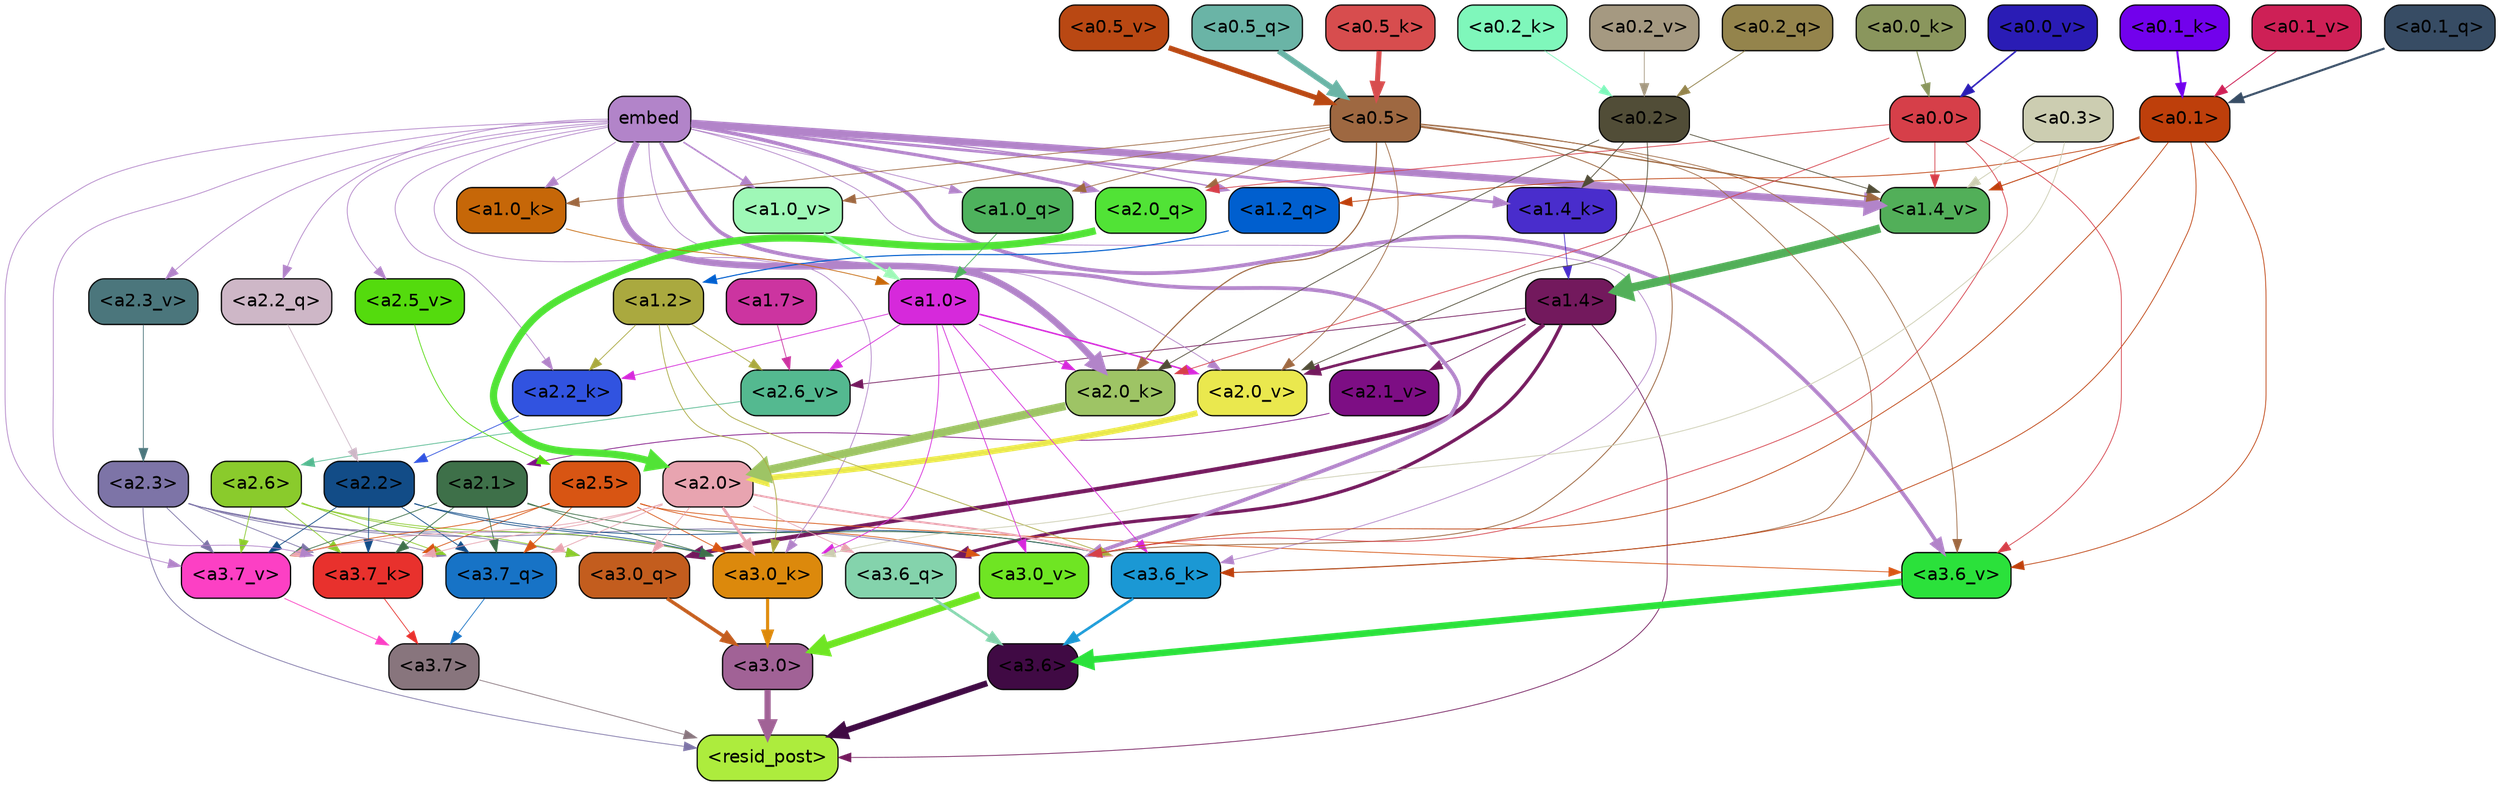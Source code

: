 strict digraph "" {
	graph [bgcolor=transparent,
		layout=dot,
		overlap=false,
		splines=true
	];
	"<a3.7>"	[color=black,
		fillcolor="#88757d",
		fontname=Helvetica,
		shape=box,
		style="filled, rounded"];
	"<resid_post>"	[color=black,
		fillcolor="#adec3d",
		fontname=Helvetica,
		shape=box,
		style="filled, rounded"];
	"<a3.7>" -> "<resid_post>"	[color="#88757d",
		penwidth=0.6];
	"<a3.6>"	[color=black,
		fillcolor="#400a44",
		fontname=Helvetica,
		shape=box,
		style="filled, rounded"];
	"<a3.6>" -> "<resid_post>"	[color="#400a44",
		penwidth=4.753257989883423];
	"<a3.0>"	[color=black,
		fillcolor="#a16296",
		fontname=Helvetica,
		shape=box,
		style="filled, rounded"];
	"<a3.0>" -> "<resid_post>"	[color="#a16296",
		penwidth=4.90053927898407];
	"<a2.3>"	[color=black,
		fillcolor="#7d74a7",
		fontname=Helvetica,
		shape=box,
		style="filled, rounded"];
	"<a2.3>" -> "<resid_post>"	[color="#7d74a7",
		penwidth=0.6];
	"<a3.7_q>"	[color=black,
		fillcolor="#1773c6",
		fontname=Helvetica,
		shape=box,
		style="filled, rounded"];
	"<a2.3>" -> "<a3.7_q>"	[color="#7d74a7",
		penwidth=0.6];
	"<a3.0_q>"	[color=black,
		fillcolor="#c35d1e",
		fontname=Helvetica,
		shape=box,
		style="filled, rounded"];
	"<a2.3>" -> "<a3.0_q>"	[color="#7d74a7",
		penwidth=0.6];
	"<a3.7_k>"	[color=black,
		fillcolor="#e8312d",
		fontname=Helvetica,
		shape=box,
		style="filled, rounded"];
	"<a2.3>" -> "<a3.7_k>"	[color="#7d74a7",
		penwidth=0.6];
	"<a3.0_k>"	[color=black,
		fillcolor="#dc890c",
		fontname=Helvetica,
		shape=box,
		style="filled, rounded"];
	"<a2.3>" -> "<a3.0_k>"	[color="#7d74a7",
		penwidth=0.6];
	"<a3.7_v>"	[color=black,
		fillcolor="#fc40c4",
		fontname=Helvetica,
		shape=box,
		style="filled, rounded"];
	"<a2.3>" -> "<a3.7_v>"	[color="#7d74a7",
		penwidth=0.6];
	"<a3.0_v>"	[color=black,
		fillcolor="#6fe523",
		fontname=Helvetica,
		shape=box,
		style="filled, rounded"];
	"<a2.3>" -> "<a3.0_v>"	[color="#7d74a7",
		penwidth=0.6];
	"<a1.4>"	[color=black,
		fillcolor="#73195d",
		fontname=Helvetica,
		shape=box,
		style="filled, rounded"];
	"<a1.4>" -> "<resid_post>"	[color="#73195d",
		penwidth=0.6];
	"<a3.6_q>"	[color=black,
		fillcolor="#84d3ac",
		fontname=Helvetica,
		shape=box,
		style="filled, rounded"];
	"<a1.4>" -> "<a3.6_q>"	[color="#73195d",
		penwidth=2.6043437719345093];
	"<a1.4>" -> "<a3.0_q>"	[color="#73195d",
		penwidth=3.2779015004634857];
	"<a2.6_v>"	[color=black,
		fillcolor="#54b990",
		fontname=Helvetica,
		shape=box,
		style="filled, rounded"];
	"<a1.4>" -> "<a2.6_v>"	[color="#73195d",
		penwidth=0.6];
	"<a2.1_v>"	[color=black,
		fillcolor="#7d0e84",
		fontname=Helvetica,
		shape=box,
		style="filled, rounded"];
	"<a1.4>" -> "<a2.1_v>"	[color="#73195d",
		penwidth=0.6];
	"<a2.0_v>"	[color=black,
		fillcolor="#eae84e",
		fontname=Helvetica,
		shape=box,
		style="filled, rounded"];
	"<a1.4>" -> "<a2.0_v>"	[color="#73195d",
		penwidth=2.089712530374527];
	"<a3.7_q>" -> "<a3.7>"	[color="#1773c6",
		penwidth=0.6];
	"<a3.6_q>" -> "<a3.6>"	[color="#84d3ac",
		penwidth=2.091020345687866];
	"<a3.0_q>" -> "<a3.0>"	[color="#c35d1e",
		penwidth=2.7421876192092896];
	"<a3.7_k>" -> "<a3.7>"	[color="#e8312d",
		penwidth=0.6];
	"<a3.6_k>"	[color=black,
		fillcolor="#1b98d4",
		fontname=Helvetica,
		shape=box,
		style="filled, rounded"];
	"<a3.6_k>" -> "<a3.6>"	[color="#1b98d4",
		penwidth=2.048597991466522];
	"<a3.0_k>" -> "<a3.0>"	[color="#dc890c",
		penwidth=2.476402521133423];
	"<a3.7_v>" -> "<a3.7>"	[color="#fc40c4",
		penwidth=0.6];
	"<a3.6_v>"	[color=black,
		fillcolor="#2be13b",
		fontname=Helvetica,
		shape=box,
		style="filled, rounded"];
	"<a3.6_v>" -> "<a3.6>"	[color="#2be13b",
		penwidth=5.2550448179244995];
	"<a3.0_v>" -> "<a3.0>"	[color="#6fe523",
		penwidth=5.652270674705505];
	"<a2.6>"	[color=black,
		fillcolor="#8acb2c",
		fontname=Helvetica,
		shape=box,
		style="filled, rounded"];
	"<a2.6>" -> "<a3.7_q>"	[color="#8acb2c",
		penwidth=0.6];
	"<a2.6>" -> "<a3.0_q>"	[color="#8acb2c",
		penwidth=0.6];
	"<a2.6>" -> "<a3.7_k>"	[color="#8acb2c",
		penwidth=0.6];
	"<a2.6>" -> "<a3.0_k>"	[color="#8acb2c",
		penwidth=0.6];
	"<a2.6>" -> "<a3.7_v>"	[color="#8acb2c",
		penwidth=0.6];
	"<a2.5>"	[color=black,
		fillcolor="#d85513",
		fontname=Helvetica,
		shape=box,
		style="filled, rounded"];
	"<a2.5>" -> "<a3.7_q>"	[color="#d85513",
		penwidth=0.6];
	"<a2.5>" -> "<a3.7_k>"	[color="#d85513",
		penwidth=0.6];
	"<a2.5>" -> "<a3.0_k>"	[color="#d85513",
		penwidth=0.6];
	"<a2.5>" -> "<a3.7_v>"	[color="#d85513",
		penwidth=0.6];
	"<a2.5>" -> "<a3.6_v>"	[color="#d85513",
		penwidth=0.6];
	"<a2.5>" -> "<a3.0_v>"	[color="#d85513",
		penwidth=0.6];
	"<a2.2>"	[color=black,
		fillcolor="#124c87",
		fontname=Helvetica,
		shape=box,
		style="filled, rounded"];
	"<a2.2>" -> "<a3.7_q>"	[color="#124c87",
		penwidth=0.6];
	"<a2.2>" -> "<a3.7_k>"	[color="#124c87",
		penwidth=0.6];
	"<a2.2>" -> "<a3.6_k>"	[color="#124c87",
		penwidth=0.6];
	"<a2.2>" -> "<a3.0_k>"	[color="#124c87",
		penwidth=0.6];
	"<a2.2>" -> "<a3.7_v>"	[color="#124c87",
		penwidth=0.6];
	"<a2.1>"	[color=black,
		fillcolor="#3e7049",
		fontname=Helvetica,
		shape=box,
		style="filled, rounded"];
	"<a2.1>" -> "<a3.7_q>"	[color="#3e7049",
		penwidth=0.6];
	"<a2.1>" -> "<a3.7_k>"	[color="#3e7049",
		penwidth=0.6];
	"<a2.1>" -> "<a3.6_k>"	[color="#3e7049",
		penwidth=0.6];
	"<a2.1>" -> "<a3.0_k>"	[color="#3e7049",
		penwidth=0.6];
	"<a2.1>" -> "<a3.7_v>"	[color="#3e7049",
		penwidth=0.6];
	"<a2.0>"	[color=black,
		fillcolor="#e8a4b0",
		fontname=Helvetica,
		shape=box,
		style="filled, rounded"];
	"<a2.0>" -> "<a3.7_q>"	[color="#e8a4b0",
		penwidth=0.6];
	"<a2.0>" -> "<a3.6_q>"	[color="#e8a4b0",
		penwidth=0.6];
	"<a2.0>" -> "<a3.0_q>"	[color="#e8a4b0",
		penwidth=0.6];
	"<a2.0>" -> "<a3.7_k>"	[color="#e8a4b0",
		penwidth=0.6];
	"<a2.0>" -> "<a3.6_k>"	[color="#e8a4b0",
		penwidth=1.5290023684501648];
	"<a2.0>" -> "<a3.0_k>"	[color="#e8a4b0",
		penwidth=2.2551413774490356];
	"<a2.0>" -> "<a3.7_v>"	[color="#e8a4b0",
		penwidth=0.6];
	embed	[color=black,
		fillcolor="#b284c9",
		fontname=Helvetica,
		shape=box,
		style="filled, rounded"];
	embed -> "<a3.7_k>"	[color="#b284c9",
		penwidth=0.6];
	embed -> "<a3.6_k>"	[color="#b284c9",
		penwidth=0.6];
	embed -> "<a3.0_k>"	[color="#b284c9",
		penwidth=0.6];
	embed -> "<a3.7_v>"	[color="#b284c9",
		penwidth=0.6];
	embed -> "<a3.6_v>"	[color="#b284c9",
		penwidth=2.9556376338005066];
	embed -> "<a3.0_v>"	[color="#b284c9",
		penwidth=2.972973108291626];
	"<a2.2_q>"	[color=black,
		fillcolor="#ceb7c7",
		fontname=Helvetica,
		shape=box,
		style="filled, rounded"];
	embed -> "<a2.2_q>"	[color="#b284c9",
		penwidth=0.6];
	"<a2.0_q>"	[color=black,
		fillcolor="#51e336",
		fontname=Helvetica,
		shape=box,
		style="filled, rounded"];
	embed -> "<a2.0_q>"	[color="#b284c9",
		penwidth=2.540744114667177];
	"<a2.2_k>"	[color=black,
		fillcolor="#3153e0",
		fontname=Helvetica,
		shape=box,
		style="filled, rounded"];
	embed -> "<a2.2_k>"	[color="#b284c9",
		penwidth=0.6];
	"<a2.0_k>"	[color=black,
		fillcolor="#9ec465",
		fontname=Helvetica,
		shape=box,
		style="filled, rounded"];
	embed -> "<a2.0_k>"	[color="#b284c9",
		penwidth=5.233989953994751];
	"<a2.5_v>"	[color=black,
		fillcolor="#54db0d",
		fontname=Helvetica,
		shape=box,
		style="filled, rounded"];
	embed -> "<a2.5_v>"	[color="#b284c9",
		penwidth=0.6];
	"<a2.3_v>"	[color=black,
		fillcolor="#4b767c",
		fontname=Helvetica,
		shape=box,
		style="filled, rounded"];
	embed -> "<a2.3_v>"	[color="#b284c9",
		penwidth=0.6];
	embed -> "<a2.0_v>"	[color="#b284c9",
		penwidth=0.6];
	"<a1.2_q>"	[color=black,
		fillcolor="#005fcf",
		fontname=Helvetica,
		shape=box,
		style="filled, rounded"];
	embed -> "<a1.2_q>"	[color="#b284c9",
		penwidth=1.0232882499694824];
	"<a1.0_q>"	[color=black,
		fillcolor="#4eb25d",
		fontname=Helvetica,
		shape=box,
		style="filled, rounded"];
	embed -> "<a1.0_q>"	[color="#b284c9",
		penwidth=0.6];
	"<a1.4_k>"	[color=black,
		fillcolor="#492dcc",
		fontname=Helvetica,
		shape=box,
		style="filled, rounded"];
	embed -> "<a1.4_k>"	[color="#b284c9",
		penwidth=2.181154489517212];
	"<a1.0_k>"	[color=black,
		fillcolor="#c66708",
		fontname=Helvetica,
		shape=box,
		style="filled, rounded"];
	embed -> "<a1.0_k>"	[color="#b284c9",
		penwidth=0.6];
	"<a1.4_v>"	[color=black,
		fillcolor="#52af59",
		fontname=Helvetica,
		shape=box,
		style="filled, rounded"];
	embed -> "<a1.4_v>"	[color="#b284c9",
		penwidth=5.707561254501343];
	"<a1.0_v>"	[color=black,
		fillcolor="#9ff8b7",
		fontname=Helvetica,
		shape=box,
		style="filled, rounded"];
	embed -> "<a1.0_v>"	[color="#b284c9",
		penwidth=1.26310396194458];
	"<a1.2>"	[color=black,
		fillcolor="#aaa93f",
		fontname=Helvetica,
		shape=box,
		style="filled, rounded"];
	"<a1.2>" -> "<a3.6_k>"	[color="#aaa93f",
		penwidth=0.6];
	"<a1.2>" -> "<a3.0_k>"	[color="#aaa93f",
		penwidth=0.6];
	"<a1.2>" -> "<a2.2_k>"	[color="#aaa93f",
		penwidth=0.6];
	"<a1.2>" -> "<a2.6_v>"	[color="#aaa93f",
		penwidth=0.6];
	"<a1.0>"	[color=black,
		fillcolor="#d629db",
		fontname=Helvetica,
		shape=box,
		style="filled, rounded"];
	"<a1.0>" -> "<a3.6_k>"	[color="#d629db",
		penwidth=0.6];
	"<a1.0>" -> "<a3.0_k>"	[color="#d629db",
		penwidth=0.6];
	"<a1.0>" -> "<a3.0_v>"	[color="#d629db",
		penwidth=0.6];
	"<a1.0>" -> "<a2.2_k>"	[color="#d629db",
		penwidth=0.6];
	"<a1.0>" -> "<a2.0_k>"	[color="#d629db",
		penwidth=0.6];
	"<a1.0>" -> "<a2.6_v>"	[color="#d629db",
		penwidth=0.6];
	"<a1.0>" -> "<a2.0_v>"	[color="#d629db",
		penwidth=1.1915444135665894];
	"<a0.5>"	[color=black,
		fillcolor="#9e6841",
		fontname=Helvetica,
		shape=box,
		style="filled, rounded"];
	"<a0.5>" -> "<a3.6_k>"	[color="#9e6841",
		penwidth=0.6];
	"<a0.5>" -> "<a3.6_v>"	[color="#9e6841",
		penwidth=0.6];
	"<a0.5>" -> "<a3.0_v>"	[color="#9e6841",
		penwidth=0.6790935099124908];
	"<a0.5>" -> "<a2.0_q>"	[color="#9e6841",
		penwidth=0.6];
	"<a0.5>" -> "<a2.0_k>"	[color="#9e6841",
		penwidth=0.8868831396102905];
	"<a0.5>" -> "<a2.0_v>"	[color="#9e6841",
		penwidth=0.6];
	"<a0.5>" -> "<a1.0_q>"	[color="#9e6841",
		penwidth=0.6];
	"<a0.5>" -> "<a1.0_k>"	[color="#9e6841",
		penwidth=0.6];
	"<a0.5>" -> "<a1.4_v>"	[color="#9e6841",
		penwidth=1.0242966413497925];
	"<a0.5>" -> "<a1.0_v>"	[color="#9e6841",
		penwidth=0.6];
	"<a0.1>"	[color=black,
		fillcolor="#be3f0b",
		fontname=Helvetica,
		shape=box,
		style="filled, rounded"];
	"<a0.1>" -> "<a3.6_k>"	[color="#be3f0b",
		penwidth=0.6];
	"<a0.1>" -> "<a3.6_v>"	[color="#be3f0b",
		penwidth=0.6];
	"<a0.1>" -> "<a3.0_v>"	[color="#be3f0b",
		penwidth=0.6];
	"<a0.1>" -> "<a1.2_q>"	[color="#be3f0b",
		penwidth=0.6];
	"<a0.1>" -> "<a1.4_v>"	[color="#be3f0b",
		penwidth=0.7291159629821777];
	"<a0.3>"	[color=black,
		fillcolor="#cccdb1",
		fontname=Helvetica,
		shape=box,
		style="filled, rounded"];
	"<a0.3>" -> "<a3.0_k>"	[color="#cccdb1",
		penwidth=0.6];
	"<a0.3>" -> "<a1.4_v>"	[color="#cccdb1",
		penwidth=0.6];
	"<a0.0>"	[color=black,
		fillcolor="#d63f49",
		fontname=Helvetica,
		shape=box,
		style="filled, rounded"];
	"<a0.0>" -> "<a3.6_v>"	[color="#d63f49",
		penwidth=0.6];
	"<a0.0>" -> "<a3.0_v>"	[color="#d63f49",
		penwidth=0.6];
	"<a0.0>" -> "<a2.0_q>"	[color="#d63f49",
		penwidth=0.6];
	"<a0.0>" -> "<a2.0_k>"	[color="#d63f49",
		penwidth=0.6];
	"<a0.0>" -> "<a1.4_v>"	[color="#d63f49",
		penwidth=0.6];
	"<a2.2_q>" -> "<a2.2>"	[color="#ceb7c7",
		penwidth=0.6];
	"<a2.0_q>" -> "<a2.0>"	[color="#51e336",
		penwidth=5.6763341426849365];
	"<a2.2_k>" -> "<a2.2>"	[color="#3153e0",
		penwidth=0.6];
	"<a2.0_k>" -> "<a2.0>"	[color="#9ec465",
		penwidth=6.450865745544434];
	"<a2.6_v>" -> "<a2.6>"	[color="#54b990",
		penwidth=0.6];
	"<a2.5_v>" -> "<a2.5>"	[color="#54db0d",
		penwidth=0.6];
	"<a2.3_v>" -> "<a2.3>"	[color="#4b767c",
		penwidth=0.6];
	"<a2.1_v>" -> "<a2.1>"	[color="#7d0e84",
		penwidth=0.6];
	"<a2.0_v>" -> "<a2.0>"	[color="#eae84e",
		penwidth=4.569358706474304];
	"<a0.2>"	[color=black,
		fillcolor="#514d37",
		fontname=Helvetica,
		shape=box,
		style="filled, rounded"];
	"<a0.2>" -> "<a2.0_k>"	[color="#514d37",
		penwidth=0.6];
	"<a0.2>" -> "<a2.0_v>"	[color="#514d37",
		penwidth=0.6];
	"<a0.2>" -> "<a1.4_k>"	[color="#514d37",
		penwidth=0.6];
	"<a0.2>" -> "<a1.4_v>"	[color="#514d37",
		penwidth=0.6];
	"<a1.7>"	[color=black,
		fillcolor="#cc34a0",
		fontname=Helvetica,
		shape=box,
		style="filled, rounded"];
	"<a1.7>" -> "<a2.6_v>"	[color="#cc34a0",
		penwidth=0.6];
	"<a1.2_q>" -> "<a1.2>"	[color="#005fcf",
		penwidth=0.8473789691925049];
	"<a1.0_q>" -> "<a1.0>"	[color="#4eb25d",
		penwidth=0.6];
	"<a1.4_k>" -> "<a1.4>"	[color="#492dcc",
		penwidth=0.6];
	"<a1.0_k>" -> "<a1.0>"	[color="#c66708",
		penwidth=0.6];
	"<a1.4_v>" -> "<a1.4>"	[color="#52af59",
		penwidth=6.609479665756226];
	"<a1.0_v>" -> "<a1.0>"	[color="#9ff8b7",
		penwidth=1.862385869026184];
	"<a0.5_q>"	[color=black,
		fillcolor="#6ab4a6",
		fontname=Helvetica,
		shape=box,
		style="filled, rounded"];
	"<a0.5_q>" -> "<a0.5>"	[color="#6ab4a6",
		penwidth=4.525571644306183];
	"<a0.2_q>"	[color=black,
		fillcolor="#94844c",
		fontname=Helvetica,
		shape=box,
		style="filled, rounded"];
	"<a0.2_q>" -> "<a0.2>"	[color="#94844c",
		penwidth=0.650632381439209];
	"<a0.1_q>"	[color=black,
		fillcolor="#374c64",
		fontname=Helvetica,
		shape=box,
		style="filled, rounded"];
	"<a0.1_q>" -> "<a0.1>"	[color="#374c64",
		penwidth=1.6614570617675781];
	"<a0.5_k>"	[color=black,
		fillcolor="#d74d4e",
		fontname=Helvetica,
		shape=box,
		style="filled, rounded"];
	"<a0.5_k>" -> "<a0.5>"	[color="#d74d4e",
		penwidth=3.994816780090332];
	"<a0.2_k>"	[color=black,
		fillcolor="#7ff7bb",
		fontname=Helvetica,
		shape=box,
		style="filled, rounded"];
	"<a0.2_k>" -> "<a0.2>"	[color="#7ff7bb",
		penwidth=0.6];
	"<a0.1_k>"	[color=black,
		fillcolor="#7201ec",
		fontname=Helvetica,
		shape=box,
		style="filled, rounded"];
	"<a0.1_k>" -> "<a0.1>"	[color="#7201ec",
		penwidth=1.5859735012054443];
	"<a0.0_k>"	[color=black,
		fillcolor="#8a965d",
		fontname=Helvetica,
		shape=box,
		style="filled, rounded"];
	"<a0.0_k>" -> "<a0.0>"	[color="#8a965d",
		penwidth=0.8134422302246094];
	"<a0.5_v>"	[color=black,
		fillcolor="#b94813",
		fontname=Helvetica,
		shape=box,
		style="filled, rounded"];
	"<a0.5_v>" -> "<a0.5>"	[color="#b94813",
		penwidth=4.101986527442932];
	"<a0.2_v>"	[color=black,
		fillcolor="#a59981",
		fontname=Helvetica,
		shape=box,
		style="filled, rounded"];
	"<a0.2_v>" -> "<a0.2>"	[color="#a59981",
		penwidth=0.6];
	"<a0.1_v>"	[color=black,
		fillcolor="#ce2056",
		fontname=Helvetica,
		shape=box,
		style="filled, rounded"];
	"<a0.1_v>" -> "<a0.1>"	[color="#ce2056",
		penwidth=0.6931805610656738];
	"<a0.0_v>"	[color=black,
		fillcolor="#2a1cb5",
		fontname=Helvetica,
		shape=box,
		style="filled, rounded"];
	"<a0.0_v>" -> "<a0.0>"	[color="#2a1cb5",
		penwidth=1.2705905437469482];
}
